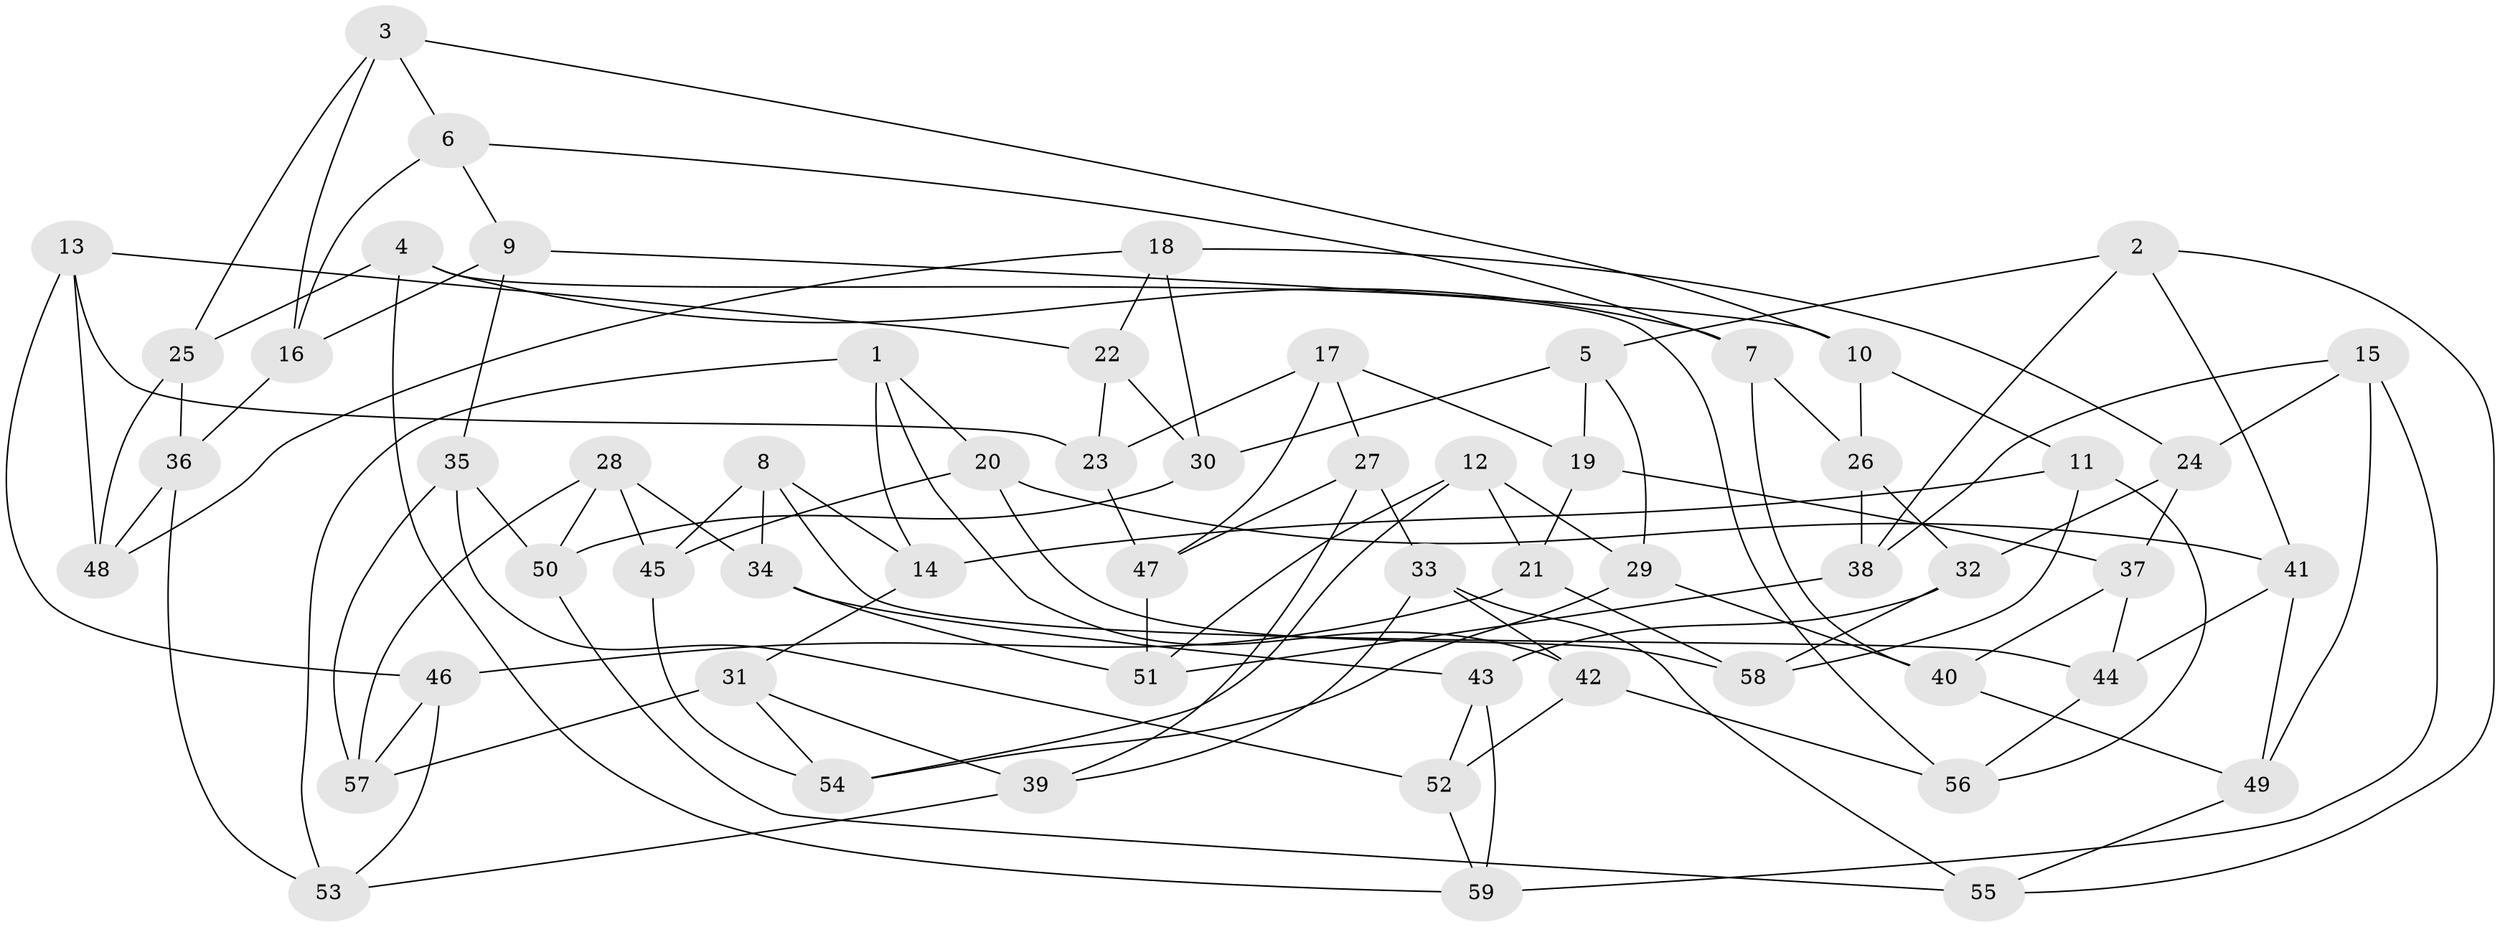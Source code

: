 // Generated by graph-tools (version 1.1) at 2025/50/03/09/25 03:50:50]
// undirected, 59 vertices, 118 edges
graph export_dot {
graph [start="1"]
  node [color=gray90,style=filled];
  1;
  2;
  3;
  4;
  5;
  6;
  7;
  8;
  9;
  10;
  11;
  12;
  13;
  14;
  15;
  16;
  17;
  18;
  19;
  20;
  21;
  22;
  23;
  24;
  25;
  26;
  27;
  28;
  29;
  30;
  31;
  32;
  33;
  34;
  35;
  36;
  37;
  38;
  39;
  40;
  41;
  42;
  43;
  44;
  45;
  46;
  47;
  48;
  49;
  50;
  51;
  52;
  53;
  54;
  55;
  56;
  57;
  58;
  59;
  1 -- 42;
  1 -- 20;
  1 -- 53;
  1 -- 14;
  2 -- 38;
  2 -- 5;
  2 -- 55;
  2 -- 41;
  3 -- 10;
  3 -- 6;
  3 -- 25;
  3 -- 16;
  4 -- 56;
  4 -- 25;
  4 -- 59;
  4 -- 7;
  5 -- 29;
  5 -- 30;
  5 -- 19;
  6 -- 9;
  6 -- 16;
  6 -- 7;
  7 -- 26;
  7 -- 40;
  8 -- 45;
  8 -- 34;
  8 -- 44;
  8 -- 14;
  9 -- 10;
  9 -- 35;
  9 -- 16;
  10 -- 11;
  10 -- 26;
  11 -- 14;
  11 -- 58;
  11 -- 56;
  12 -- 29;
  12 -- 54;
  12 -- 21;
  12 -- 51;
  13 -- 22;
  13 -- 46;
  13 -- 48;
  13 -- 23;
  14 -- 31;
  15 -- 24;
  15 -- 59;
  15 -- 49;
  15 -- 38;
  16 -- 36;
  17 -- 23;
  17 -- 47;
  17 -- 19;
  17 -- 27;
  18 -- 48;
  18 -- 22;
  18 -- 30;
  18 -- 24;
  19 -- 37;
  19 -- 21;
  20 -- 45;
  20 -- 41;
  20 -- 58;
  21 -- 58;
  21 -- 46;
  22 -- 23;
  22 -- 30;
  23 -- 47;
  24 -- 37;
  24 -- 32;
  25 -- 48;
  25 -- 36;
  26 -- 32;
  26 -- 38;
  27 -- 47;
  27 -- 33;
  27 -- 39;
  28 -- 45;
  28 -- 50;
  28 -- 57;
  28 -- 34;
  29 -- 40;
  29 -- 54;
  30 -- 50;
  31 -- 39;
  31 -- 54;
  31 -- 57;
  32 -- 43;
  32 -- 58;
  33 -- 42;
  33 -- 39;
  33 -- 55;
  34 -- 51;
  34 -- 43;
  35 -- 52;
  35 -- 50;
  35 -- 57;
  36 -- 53;
  36 -- 48;
  37 -- 40;
  37 -- 44;
  38 -- 51;
  39 -- 53;
  40 -- 49;
  41 -- 49;
  41 -- 44;
  42 -- 56;
  42 -- 52;
  43 -- 59;
  43 -- 52;
  44 -- 56;
  45 -- 54;
  46 -- 57;
  46 -- 53;
  47 -- 51;
  49 -- 55;
  50 -- 55;
  52 -- 59;
}
